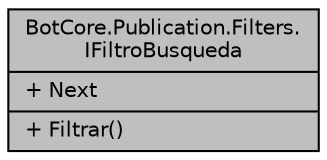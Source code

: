 digraph "BotCore.Publication.Filters.IFiltroBusqueda"
{
 // INTERACTIVE_SVG=YES
 // LATEX_PDF_SIZE
  edge [fontname="Helvetica",fontsize="10",labelfontname="Helvetica",labelfontsize="10"];
  node [fontname="Helvetica",fontsize="10",shape=record];
  Node1 [label="{BotCore.Publication.Filters.\lIFiltroBusqueda\n|+ Next\l|+ Filtrar()\l}",height=0.2,width=0.4,color="black", fillcolor="grey75", style="filled", fontcolor="black",tooltip="Interfaz que unifica tipos cuyo objetivo es devolver texto al bot para imprimir y retornar al usuario..."];
}
